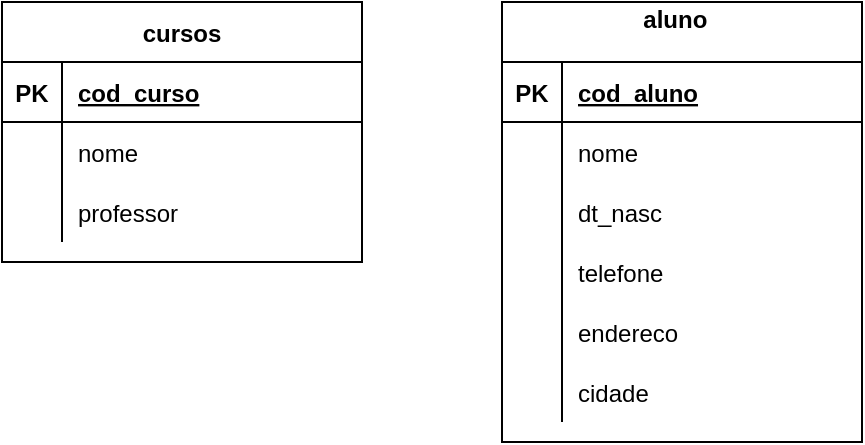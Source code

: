 <mxfile version="15.0.6" type="github">
  <diagram id="JDOAdWOA3e27mY0W45j4" name="Page-1">
    <mxGraphModel dx="868" dy="450" grid="1" gridSize="10" guides="1" tooltips="1" connect="1" arrows="1" fold="1" page="1" pageScale="1" pageWidth="827" pageHeight="1169" math="0" shadow="0">
      <root>
        <mxCell id="0" />
        <mxCell id="1" parent="0" />
        <mxCell id="8Mh0Ojd9GcdNpZhKOxBE-1" value="cursos" style="shape=table;startSize=30;container=1;collapsible=1;childLayout=tableLayout;fixedRows=1;rowLines=0;fontStyle=1;align=center;resizeLast=1;" vertex="1" parent="1">
          <mxGeometry x="30" y="40" width="180" height="130" as="geometry" />
        </mxCell>
        <mxCell id="8Mh0Ojd9GcdNpZhKOxBE-2" value="" style="shape=partialRectangle;collapsible=0;dropTarget=0;pointerEvents=0;fillColor=none;top=0;left=0;bottom=1;right=0;points=[[0,0.5],[1,0.5]];portConstraint=eastwest;" vertex="1" parent="8Mh0Ojd9GcdNpZhKOxBE-1">
          <mxGeometry y="30" width="180" height="30" as="geometry" />
        </mxCell>
        <mxCell id="8Mh0Ojd9GcdNpZhKOxBE-3" value="PK" style="shape=partialRectangle;connectable=0;fillColor=none;top=0;left=0;bottom=0;right=0;fontStyle=1;overflow=hidden;" vertex="1" parent="8Mh0Ojd9GcdNpZhKOxBE-2">
          <mxGeometry width="30" height="30" as="geometry" />
        </mxCell>
        <mxCell id="8Mh0Ojd9GcdNpZhKOxBE-4" value="cod_curso" style="shape=partialRectangle;connectable=0;fillColor=none;top=0;left=0;bottom=0;right=0;align=left;spacingLeft=6;fontStyle=5;overflow=hidden;" vertex="1" parent="8Mh0Ojd9GcdNpZhKOxBE-2">
          <mxGeometry x="30" width="150" height="30" as="geometry" />
        </mxCell>
        <mxCell id="8Mh0Ojd9GcdNpZhKOxBE-5" value="" style="shape=partialRectangle;collapsible=0;dropTarget=0;pointerEvents=0;fillColor=none;top=0;left=0;bottom=0;right=0;points=[[0,0.5],[1,0.5]];portConstraint=eastwest;" vertex="1" parent="8Mh0Ojd9GcdNpZhKOxBE-1">
          <mxGeometry y="60" width="180" height="30" as="geometry" />
        </mxCell>
        <mxCell id="8Mh0Ojd9GcdNpZhKOxBE-6" value="" style="shape=partialRectangle;connectable=0;fillColor=none;top=0;left=0;bottom=0;right=0;editable=1;overflow=hidden;" vertex="1" parent="8Mh0Ojd9GcdNpZhKOxBE-5">
          <mxGeometry width="30" height="30" as="geometry" />
        </mxCell>
        <mxCell id="8Mh0Ojd9GcdNpZhKOxBE-7" value="nome" style="shape=partialRectangle;connectable=0;fillColor=none;top=0;left=0;bottom=0;right=0;align=left;spacingLeft=6;overflow=hidden;" vertex="1" parent="8Mh0Ojd9GcdNpZhKOxBE-5">
          <mxGeometry x="30" width="150" height="30" as="geometry" />
        </mxCell>
        <mxCell id="8Mh0Ojd9GcdNpZhKOxBE-8" value="" style="shape=partialRectangle;collapsible=0;dropTarget=0;pointerEvents=0;fillColor=none;top=0;left=0;bottom=0;right=0;points=[[0,0.5],[1,0.5]];portConstraint=eastwest;" vertex="1" parent="8Mh0Ojd9GcdNpZhKOxBE-1">
          <mxGeometry y="90" width="180" height="30" as="geometry" />
        </mxCell>
        <mxCell id="8Mh0Ojd9GcdNpZhKOxBE-9" value="" style="shape=partialRectangle;connectable=0;fillColor=none;top=0;left=0;bottom=0;right=0;editable=1;overflow=hidden;" vertex="1" parent="8Mh0Ojd9GcdNpZhKOxBE-8">
          <mxGeometry width="30" height="30" as="geometry" />
        </mxCell>
        <mxCell id="8Mh0Ojd9GcdNpZhKOxBE-10" value="professor" style="shape=partialRectangle;connectable=0;fillColor=none;top=0;left=0;bottom=0;right=0;align=left;spacingLeft=6;overflow=hidden;" vertex="1" parent="8Mh0Ojd9GcdNpZhKOxBE-8">
          <mxGeometry x="30" width="150" height="30" as="geometry" />
        </mxCell>
        <mxCell id="8Mh0Ojd9GcdNpZhKOxBE-14" value="aluno  &#xa;" style="shape=table;startSize=30;container=1;collapsible=1;childLayout=tableLayout;fixedRows=1;rowLines=0;fontStyle=1;align=center;resizeLast=1;" vertex="1" parent="1">
          <mxGeometry x="280" y="40" width="180" height="220" as="geometry" />
        </mxCell>
        <mxCell id="8Mh0Ojd9GcdNpZhKOxBE-15" value="" style="shape=partialRectangle;collapsible=0;dropTarget=0;pointerEvents=0;fillColor=none;top=0;left=0;bottom=1;right=0;points=[[0,0.5],[1,0.5]];portConstraint=eastwest;" vertex="1" parent="8Mh0Ojd9GcdNpZhKOxBE-14">
          <mxGeometry y="30" width="180" height="30" as="geometry" />
        </mxCell>
        <mxCell id="8Mh0Ojd9GcdNpZhKOxBE-16" value="PK" style="shape=partialRectangle;connectable=0;fillColor=none;top=0;left=0;bottom=0;right=0;fontStyle=1;overflow=hidden;" vertex="1" parent="8Mh0Ojd9GcdNpZhKOxBE-15">
          <mxGeometry width="30" height="30" as="geometry" />
        </mxCell>
        <mxCell id="8Mh0Ojd9GcdNpZhKOxBE-17" value="cod_aluno" style="shape=partialRectangle;connectable=0;fillColor=none;top=0;left=0;bottom=0;right=0;align=left;spacingLeft=6;fontStyle=5;overflow=hidden;" vertex="1" parent="8Mh0Ojd9GcdNpZhKOxBE-15">
          <mxGeometry x="30" width="150" height="30" as="geometry" />
        </mxCell>
        <mxCell id="8Mh0Ojd9GcdNpZhKOxBE-18" value="" style="shape=partialRectangle;collapsible=0;dropTarget=0;pointerEvents=0;fillColor=none;top=0;left=0;bottom=0;right=0;points=[[0,0.5],[1,0.5]];portConstraint=eastwest;" vertex="1" parent="8Mh0Ojd9GcdNpZhKOxBE-14">
          <mxGeometry y="60" width="180" height="30" as="geometry" />
        </mxCell>
        <mxCell id="8Mh0Ojd9GcdNpZhKOxBE-19" value="" style="shape=partialRectangle;connectable=0;fillColor=none;top=0;left=0;bottom=0;right=0;editable=1;overflow=hidden;" vertex="1" parent="8Mh0Ojd9GcdNpZhKOxBE-18">
          <mxGeometry width="30" height="30" as="geometry" />
        </mxCell>
        <mxCell id="8Mh0Ojd9GcdNpZhKOxBE-20" value="nome" style="shape=partialRectangle;connectable=0;fillColor=none;top=0;left=0;bottom=0;right=0;align=left;spacingLeft=6;overflow=hidden;" vertex="1" parent="8Mh0Ojd9GcdNpZhKOxBE-18">
          <mxGeometry x="30" width="150" height="30" as="geometry" />
        </mxCell>
        <mxCell id="8Mh0Ojd9GcdNpZhKOxBE-21" value="" style="shape=partialRectangle;collapsible=0;dropTarget=0;pointerEvents=0;fillColor=none;top=0;left=0;bottom=0;right=0;points=[[0,0.5],[1,0.5]];portConstraint=eastwest;" vertex="1" parent="8Mh0Ojd9GcdNpZhKOxBE-14">
          <mxGeometry y="90" width="180" height="30" as="geometry" />
        </mxCell>
        <mxCell id="8Mh0Ojd9GcdNpZhKOxBE-22" value="" style="shape=partialRectangle;connectable=0;fillColor=none;top=0;left=0;bottom=0;right=0;editable=1;overflow=hidden;" vertex="1" parent="8Mh0Ojd9GcdNpZhKOxBE-21">
          <mxGeometry width="30" height="30" as="geometry" />
        </mxCell>
        <mxCell id="8Mh0Ojd9GcdNpZhKOxBE-23" value="dt_nasc" style="shape=partialRectangle;connectable=0;fillColor=none;top=0;left=0;bottom=0;right=0;align=left;spacingLeft=6;overflow=hidden;" vertex="1" parent="8Mh0Ojd9GcdNpZhKOxBE-21">
          <mxGeometry x="30" width="150" height="30" as="geometry" />
        </mxCell>
        <mxCell id="8Mh0Ojd9GcdNpZhKOxBE-24" value="" style="shape=partialRectangle;collapsible=0;dropTarget=0;pointerEvents=0;fillColor=none;top=0;left=0;bottom=0;right=0;points=[[0,0.5],[1,0.5]];portConstraint=eastwest;" vertex="1" parent="8Mh0Ojd9GcdNpZhKOxBE-14">
          <mxGeometry y="120" width="180" height="30" as="geometry" />
        </mxCell>
        <mxCell id="8Mh0Ojd9GcdNpZhKOxBE-25" value="" style="shape=partialRectangle;connectable=0;fillColor=none;top=0;left=0;bottom=0;right=0;editable=1;overflow=hidden;" vertex="1" parent="8Mh0Ojd9GcdNpZhKOxBE-24">
          <mxGeometry width="30" height="30" as="geometry" />
        </mxCell>
        <mxCell id="8Mh0Ojd9GcdNpZhKOxBE-26" value="telefone" style="shape=partialRectangle;connectable=0;fillColor=none;top=0;left=0;bottom=0;right=0;align=left;spacingLeft=6;overflow=hidden;" vertex="1" parent="8Mh0Ojd9GcdNpZhKOxBE-24">
          <mxGeometry x="30" width="150" height="30" as="geometry" />
        </mxCell>
        <mxCell id="8Mh0Ojd9GcdNpZhKOxBE-27" value="" style="shape=partialRectangle;collapsible=0;dropTarget=0;pointerEvents=0;fillColor=none;top=0;left=0;bottom=0;right=0;points=[[0,0.5],[1,0.5]];portConstraint=eastwest;" vertex="1" parent="8Mh0Ojd9GcdNpZhKOxBE-14">
          <mxGeometry y="150" width="180" height="30" as="geometry" />
        </mxCell>
        <mxCell id="8Mh0Ojd9GcdNpZhKOxBE-28" value="" style="shape=partialRectangle;connectable=0;fillColor=none;top=0;left=0;bottom=0;right=0;editable=1;overflow=hidden;" vertex="1" parent="8Mh0Ojd9GcdNpZhKOxBE-27">
          <mxGeometry width="30" height="30" as="geometry" />
        </mxCell>
        <mxCell id="8Mh0Ojd9GcdNpZhKOxBE-29" value="endereco" style="shape=partialRectangle;connectable=0;fillColor=none;top=0;left=0;bottom=0;right=0;align=left;spacingLeft=6;overflow=hidden;" vertex="1" parent="8Mh0Ojd9GcdNpZhKOxBE-27">
          <mxGeometry x="30" width="150" height="30" as="geometry" />
        </mxCell>
        <mxCell id="8Mh0Ojd9GcdNpZhKOxBE-30" value="" style="shape=partialRectangle;collapsible=0;dropTarget=0;pointerEvents=0;fillColor=none;top=0;left=0;bottom=0;right=0;points=[[0,0.5],[1,0.5]];portConstraint=eastwest;" vertex="1" parent="8Mh0Ojd9GcdNpZhKOxBE-14">
          <mxGeometry y="180" width="180" height="30" as="geometry" />
        </mxCell>
        <mxCell id="8Mh0Ojd9GcdNpZhKOxBE-31" value="" style="shape=partialRectangle;connectable=0;fillColor=none;top=0;left=0;bottom=0;right=0;editable=1;overflow=hidden;" vertex="1" parent="8Mh0Ojd9GcdNpZhKOxBE-30">
          <mxGeometry width="30" height="30" as="geometry" />
        </mxCell>
        <mxCell id="8Mh0Ojd9GcdNpZhKOxBE-32" value="cidade" style="shape=partialRectangle;connectable=0;fillColor=none;top=0;left=0;bottom=0;right=0;align=left;spacingLeft=6;overflow=hidden;" vertex="1" parent="8Mh0Ojd9GcdNpZhKOxBE-30">
          <mxGeometry x="30" width="150" height="30" as="geometry" />
        </mxCell>
      </root>
    </mxGraphModel>
  </diagram>
</mxfile>
